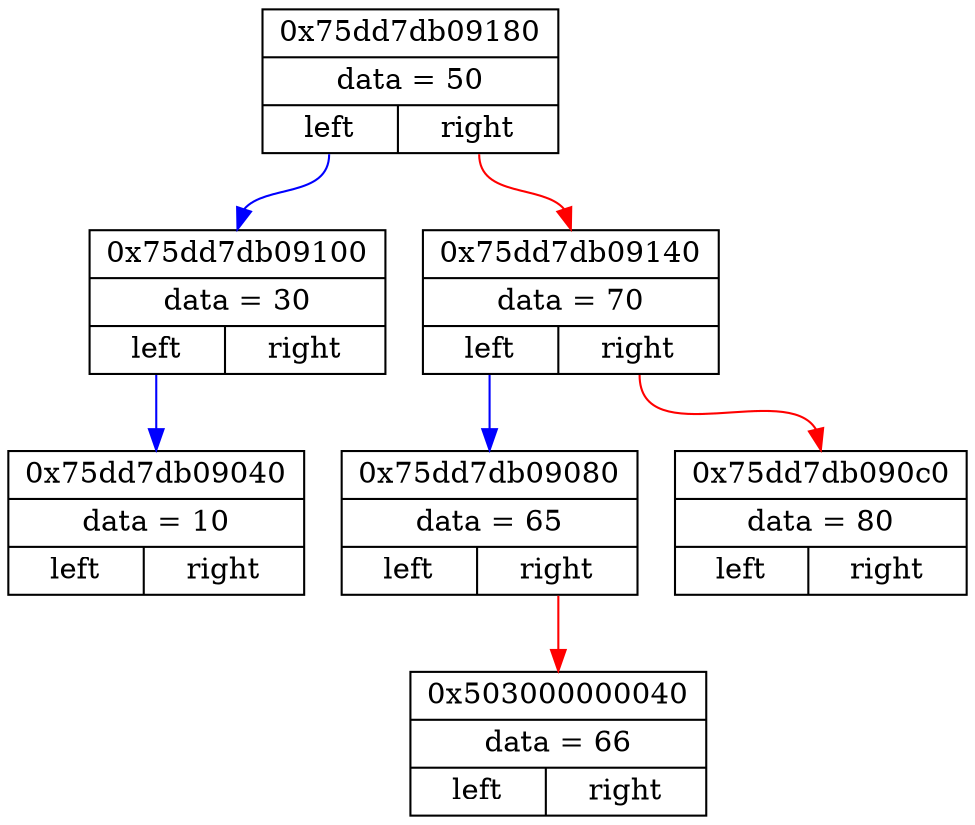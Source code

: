 digraph
{ 
rankdir=HR;

node0x75dd7db09180 [ shape=record, rank = 1, label= "{ 0x75dd7db09180 | data = 50 | {<n0x75dd7db09180_l> left | <n0x75dd7db09180_r> right}} " ];
node0x75dd7db09080 [ shape=record, rank = 2, label= "{ 0x75dd7db09080 | data = 65 | {<n0x75dd7db09080_l> left | <n0x75dd7db09080_r> right}} " ];
node0x75dd7db090c0 [ shape=record, rank = 3, label= "{ 0x75dd7db090c0 | data = 80 | {<n0x75dd7db090c0_l> left | <n0x75dd7db090c0_r> right}} " ];
node0x75dd7db09100 [ shape=record, rank = 4, label= "{ 0x75dd7db09100 | data = 30 | {<n0x75dd7db09100_l> left | <n0x75dd7db09100_r> right}} " ];
node0x75dd7db09140 [ shape=record, rank = 5, label= "{ 0x75dd7db09140 | data = 70 | {<n0x75dd7db09140_l> left | <n0x75dd7db09140_r> right}} " ];
node0x75dd7db09040 [ shape=record, rank = 6, label= "{ 0x75dd7db09040 | data = 10 | {<n0x75dd7db09040_l> left | <n0x75dd7db09040_r> right}} " ];
node0x503000000040 [ shape=record, rank = 7, label= "{ 0x503000000040 | data = 66 | {<n0x503000000040_l> left | <n0x503000000040_r> right}} " ];

node0x75dd7db09180:<n0x75dd7db09180_l>:s -> node0x75dd7db09100:n
 [ color = blue; ]node0x75dd7db09180:<n0x75dd7db09180_r>:s -> node0x75dd7db09140:n
 [ color = red; ]node0x75dd7db09080:<n0x75dd7db09080_r>:s -> node0x503000000040:n
 [ color = red; ]node0x75dd7db09100:<n0x75dd7db09100_l>:s -> node0x75dd7db09040:n
 [ color = blue; ]node0x75dd7db09140:<n0x75dd7db09140_l>:s -> node0x75dd7db09080:n
 [ color = blue; ]node0x75dd7db09140:<n0x75dd7db09140_r>:s -> node0x75dd7db090c0:n
 [ color = red; ]
}
